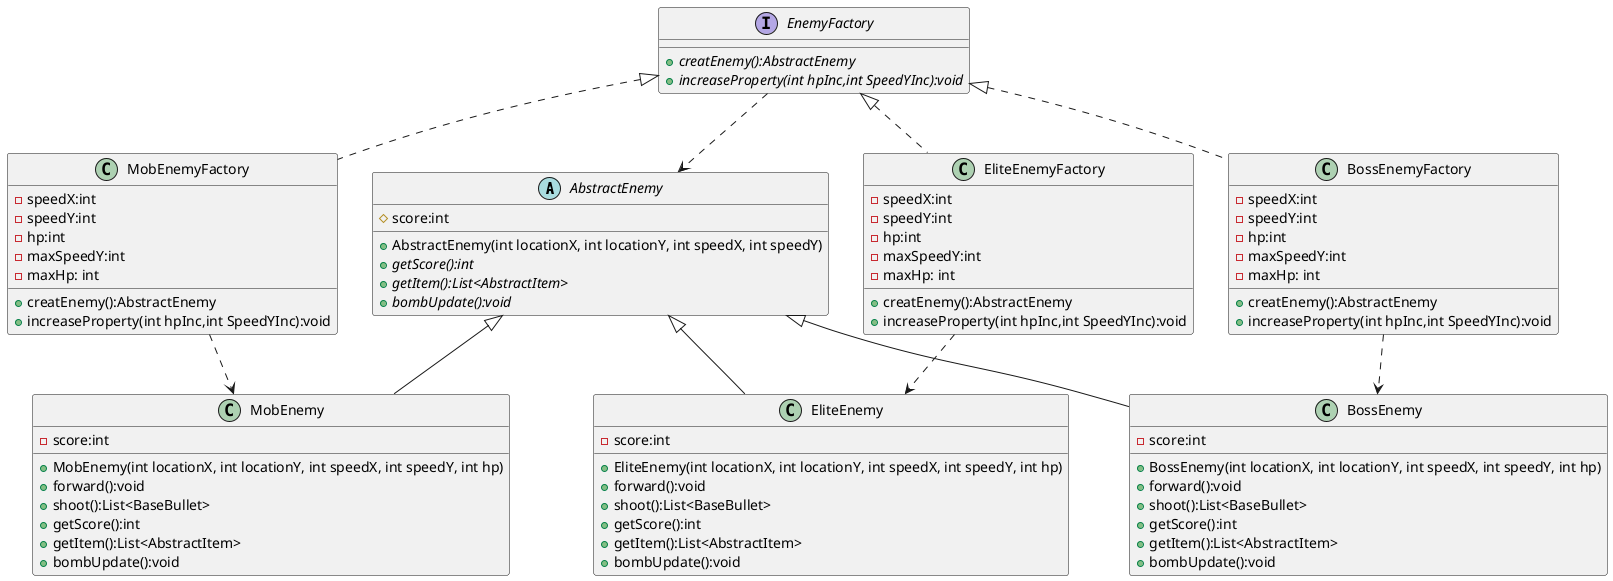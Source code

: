 @startuml
'https://plantuml.com/class-diagram


abstract class AbstractEnemy {
    # score:int
    + AbstractEnemy(int locationX, int locationY, int speedX, int speedY)
    + {abstract}getScore():int
    + {abstract}getItem():List<AbstractItem>
    + {abstract}bombUpdate():void
}


class MobEnemy {
    - score:int
    + MobEnemy(int locationX, int locationY, int speedX, int speedY, int hp)
    + forward():void
    + shoot():List<BaseBullet>
    + getScore():int
    + getItem():List<AbstractItem>
    + bombUpdate():void

}
AbstractEnemy <|-- MobEnemy

class EliteEnemy {
    - score:int
    + EliteEnemy(int locationX, int locationY, int speedX, int speedY, int hp)
    + forward():void
    + shoot():List<BaseBullet>
    + getScore():int
    + getItem():List<AbstractItem>
    + bombUpdate():void
}

AbstractEnemy <|-- EliteEnemy

class BossEnemy {
    - score:int
    + BossEnemy(int locationX, int locationY, int speedX, int speedY, int hp)
    + forward():void
    + shoot():List<BaseBullet>
    + getScore():int
    + getItem():List<AbstractItem>
    + bombUpdate():void
}

AbstractEnemy <|-- BossEnemy



interface EnemyFactory{
    + {abstract}creatEnemy():AbstractEnemy
    + {abstract}increaseProperty(int hpInc,int SpeedYInc):void
}
EnemyFactory ..> AbstractEnemy

class MobEnemyFactory {
    - speedX:int
    - speedY:int
    - hp:int
    - maxSpeedY:int
    - maxHp: int
    + creatEnemy():AbstractEnemy
    + increaseProperty(int hpInc,int SpeedYInc):void
}
MobEnemyFactory..> MobEnemy
EnemyFactory <|.. MobEnemyFactory


class EliteEnemyFactory {
    - speedX:int
    - speedY:int
    - hp:int
    - maxSpeedY:int
    - maxHp: int
    + creatEnemy():AbstractEnemy
    + increaseProperty(int hpInc,int SpeedYInc):void
}
EliteEnemyFactory..>EliteEnemy
EnemyFactory <|.. EliteEnemyFactory


class BossEnemyFactory {
    - speedX:int
    - speedY:int
    - hp:int
    - maxSpeedY:int
    - maxHp: int
    + creatEnemy():AbstractEnemy
    + increaseProperty(int hpInc,int SpeedYInc):void
}
BossEnemyFactory..>BossEnemy
EnemyFactory <|.. BossEnemyFactory

@enduml